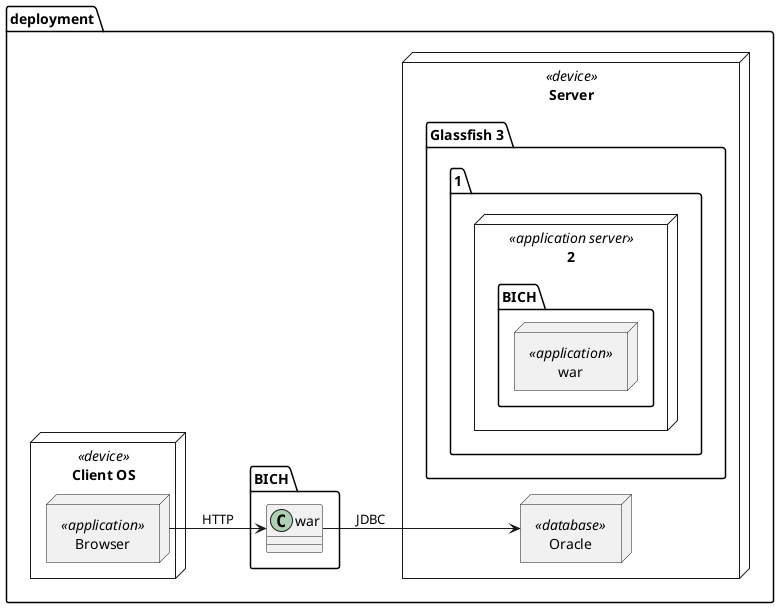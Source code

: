 @startuml

package deployment {

    node "Client OS" <<device>> {
        node Browser <<application>> {
        }
    }

    node Server <<device>> {
        left to right direction

        node "Glassfish 3.1.2" <<application server>>{
            node BICH.war <<application>>  {
            }
        }

        node "Oracle" <<database>> {
        }
    }

    BICH.war --> Oracle : JDBC
    Browser --> BICH.war : HTTP
}

@enduml